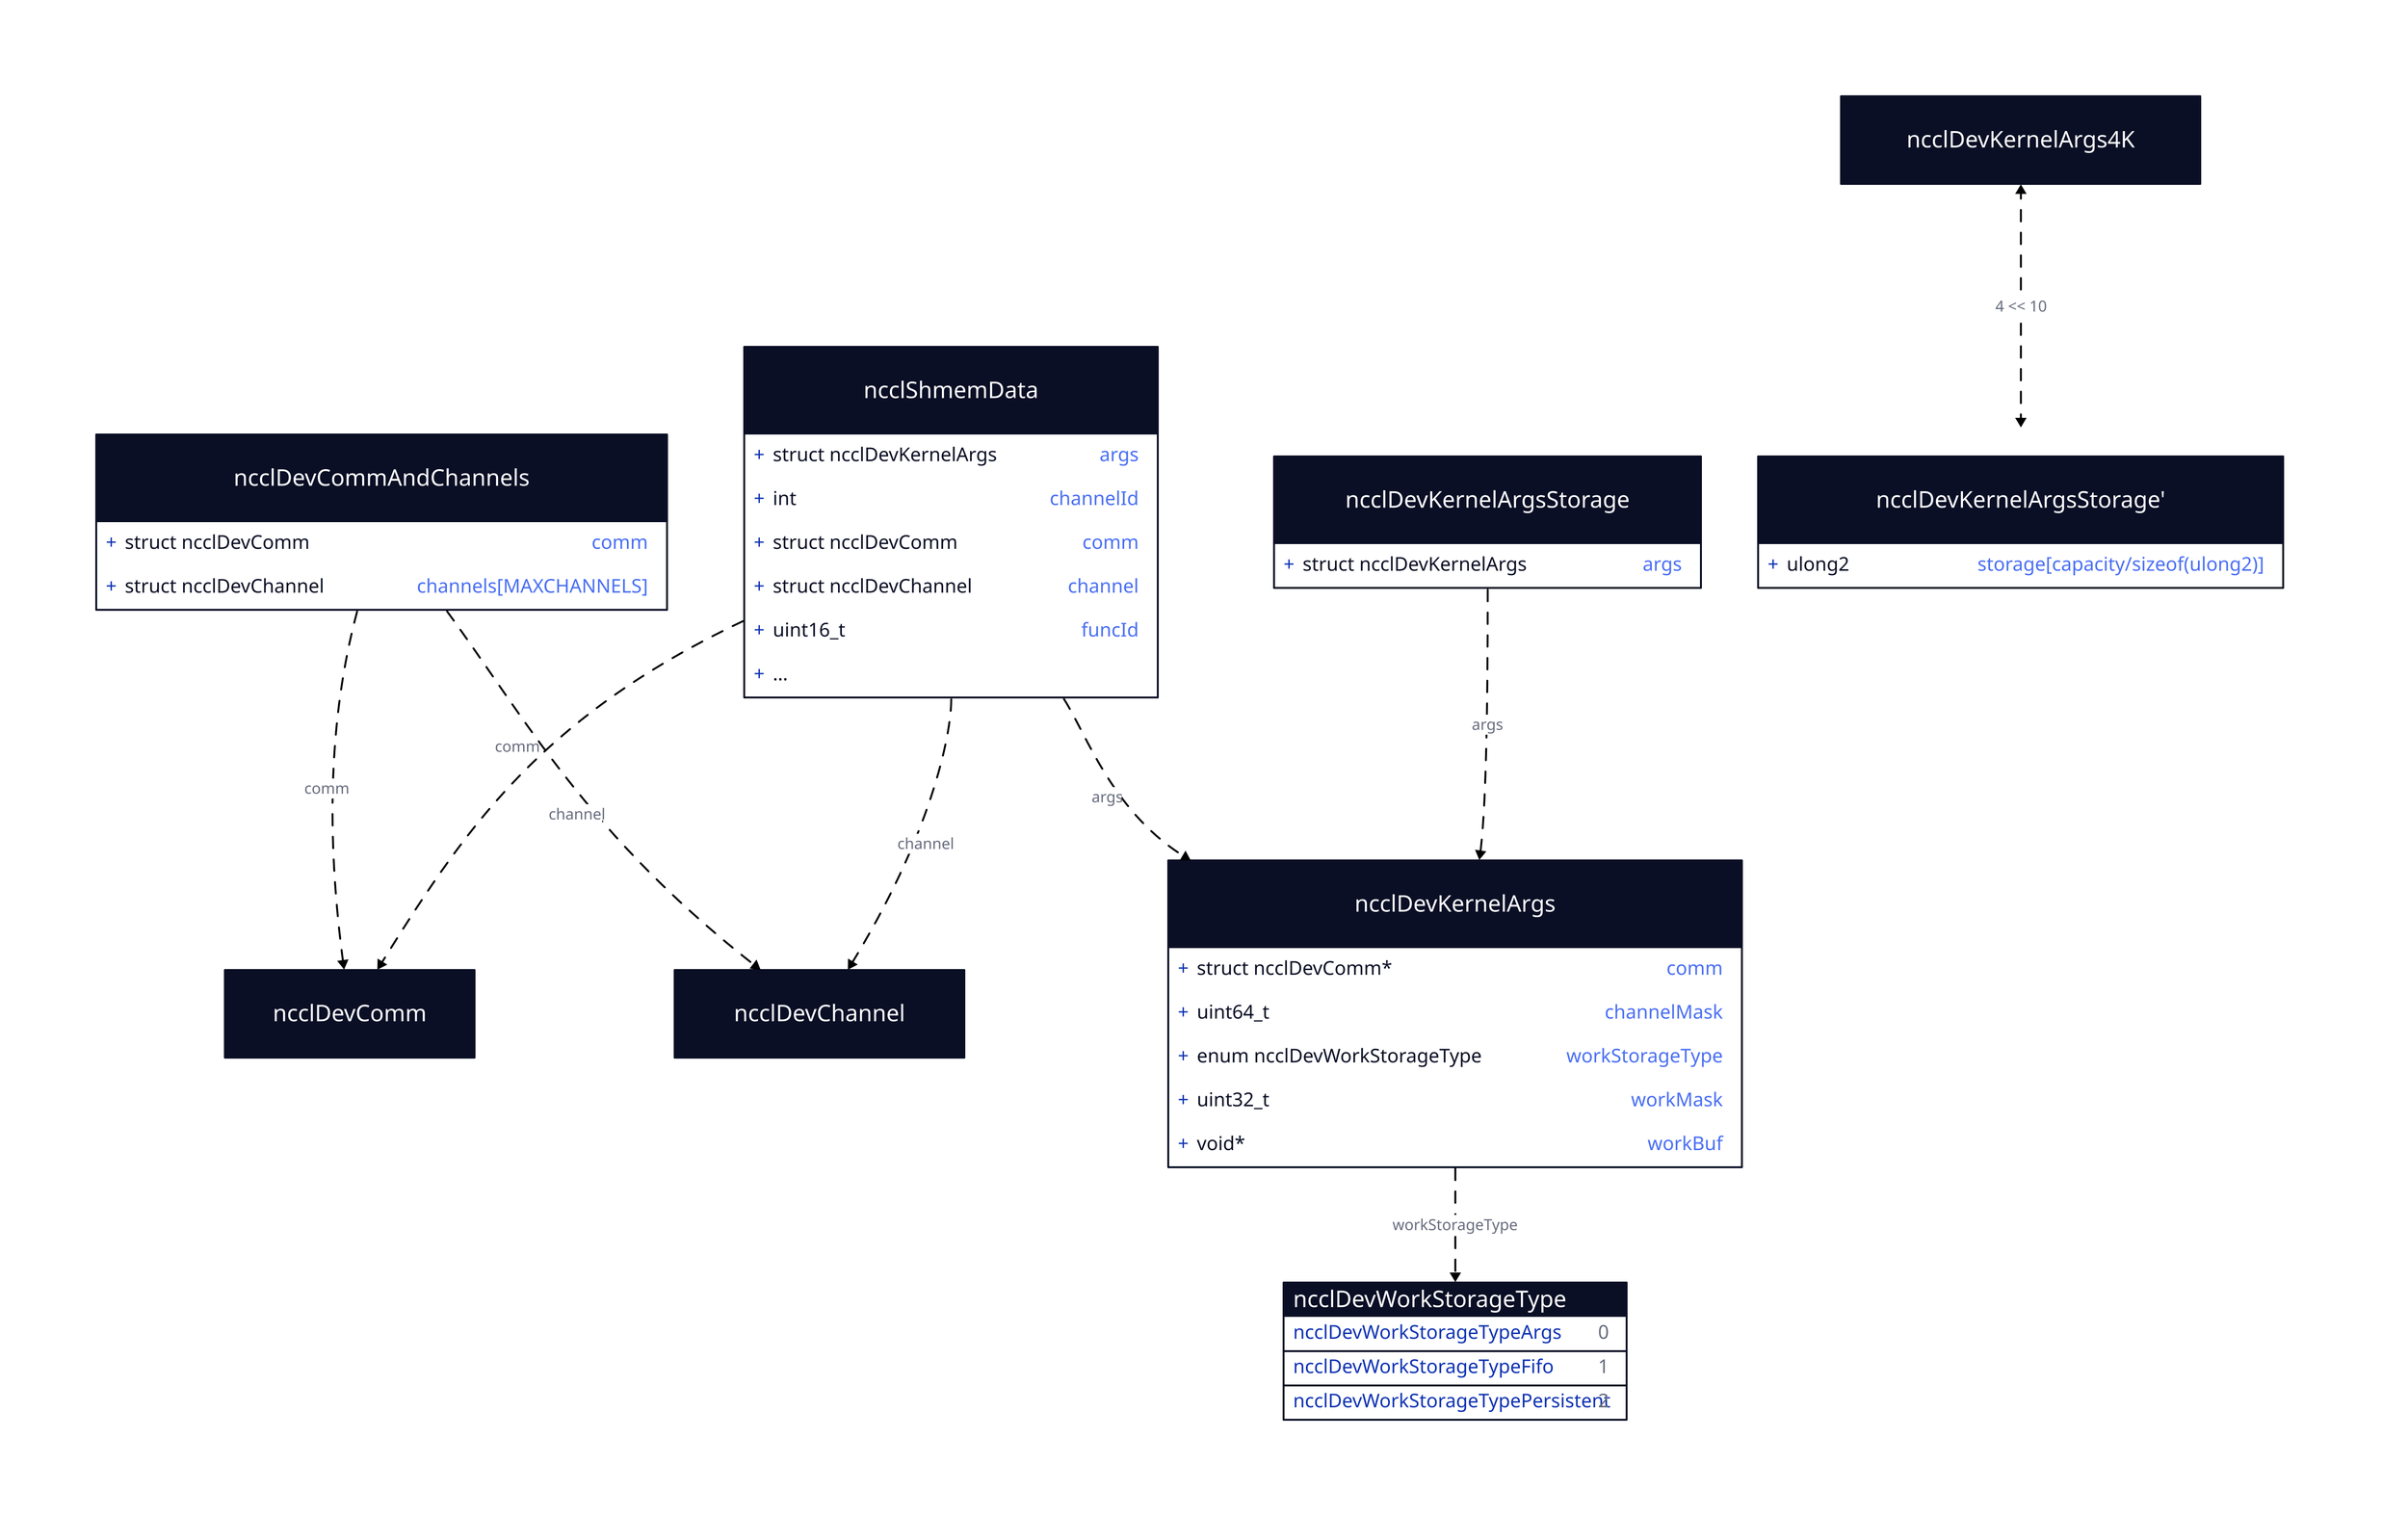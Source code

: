 ncclDevCommAndChannels: { # 16B alignment
    shape: class

    struct ncclDevComm: comm
    struct ncclDevChannel: channels\[MAXCHANNELS\]
}
ncclDevCommAndChannels -> ncclDevComm: comm {
    style: {
        stroke: black
        stroke-dash: 6
    }
}
ncclDevCommAndChannels -> ncclDevChannel: channel {
    style: {
        stroke: black
        stroke-dash: 6
    }
}
ncclShmemData {
    shape: class

    struct ncclDevKernelArgs: args
    int: channelId
    struct ncclDevComm: comm # 16B alignment
    struct ncclDevChannel: channel # 16B alignment
    uint16_t: funcId
    …
}
ncclShmemData -> ncclDevComm: comm {
    style: {
        stroke: black
        stroke-dash: 6
    }
}
ncclShmemData -> ncclDevChannel: channel {
    style: {
        stroke: black
        stroke-dash: 6
    }
}
ncclShmemData -> ncclDevKernelArgs: args {
    style: {
        stroke: black
        stroke-dash: 6
    }
}
ncclDevComm: { # Why is it not decoratet by `alignas(16)`?
    shape: class
    #struct ncclDevChannel\*: channels
}

ncclDevChannel: { # 16B alignment
    shape: class
}
ncclDevKernelArgs4K: {
    shape: class
}
ncclDevKernelArgs4K <-> ncclDevKernelArgsStorageWrapper: 4 << 10 {
    style: {
        stroke: black
        stroke-dash: 6
    }
}
ncclDevKernelArgsStorageWrapper: {
    ncclDevKernelArgsStorage: {
        shape: class
        struct ncclDevKernelArgs: args
    }
    ncclDevKernelArgsStorage': {
        shape: class
        ulong2: storage\[capacity/sizeof\(ulong2\)\]
    }
}
ncclDevKernelArgsStorageWrapper.style.opacity: 0

ncclDevKernelArgsStorageWrapper.ncclDevKernelArgsStorage -> ncclDevKernelArgs: args {
    style: {
        stroke: black
        stroke-dash: 6
    }
}
# 16B alignment
ncclDevKernelArgs {
    shape: class

    struct ncclDevComm\*: comm
    uint64_t: channelMask
    enum ncclDevWorkStorageType: workStorageType
    uint32_t: workMask
    void\*: workBuf
}
ncclDevKernelArgs -> ncclDevWorkStorageType: workStorageType {
    style: {
        stroke: black
        stroke-dash: 6
    }
}
ncclDevWorkStorageType: {
    shape: sql_table

    ncclDevWorkStorageTypeArgs: 0
    ncclDevWorkStorageTypeFifo: 1
    ncclDevWorkStorageTypePersistent: 2
}